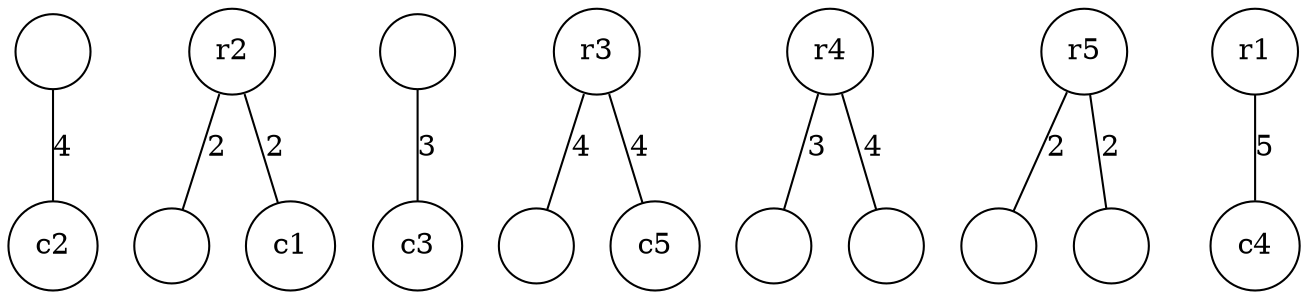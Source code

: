 graph G {
    node [shape="circle"]
    e14 [label=""]
    e23 [label=""]
    e33 [label=""]
    e34 [label=""]
    e42 [label=""]
    e44 [label=""]
    e52 [label=""]
    e53 [label=""]
    e14 -- c2 [label="4"]
    r1 -- c4 [label="5"]
    r2 -- c1 [label="2"]
    r2 -- e23 [label="2"]
    e33 -- c3 [label="3"]
    r3 -- e34 [label="4"]
    r3 -- c5 [label="4"]
    r4 -- e42 [label="3"]
    r4 -- e44 [label="4"]
    r5 -- e52 [label="2"]
    r5 -- e53 [label="2"]
}